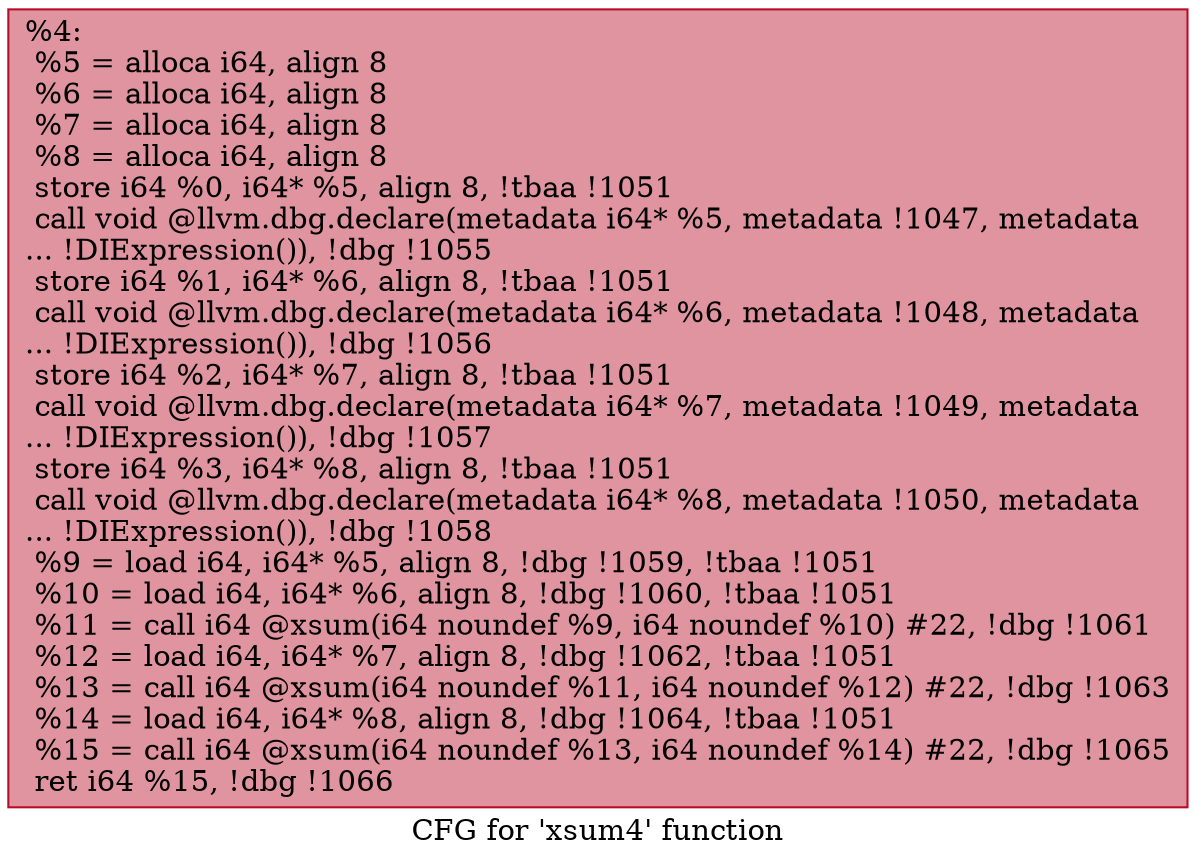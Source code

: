 digraph "CFG for 'xsum4' function" {
	label="CFG for 'xsum4' function";

	Node0x1c41750 [shape=record,color="#b70d28ff", style=filled, fillcolor="#b70d2870",label="{%4:\l  %5 = alloca i64, align 8\l  %6 = alloca i64, align 8\l  %7 = alloca i64, align 8\l  %8 = alloca i64, align 8\l  store i64 %0, i64* %5, align 8, !tbaa !1051\l  call void @llvm.dbg.declare(metadata i64* %5, metadata !1047, metadata\l... !DIExpression()), !dbg !1055\l  store i64 %1, i64* %6, align 8, !tbaa !1051\l  call void @llvm.dbg.declare(metadata i64* %6, metadata !1048, metadata\l... !DIExpression()), !dbg !1056\l  store i64 %2, i64* %7, align 8, !tbaa !1051\l  call void @llvm.dbg.declare(metadata i64* %7, metadata !1049, metadata\l... !DIExpression()), !dbg !1057\l  store i64 %3, i64* %8, align 8, !tbaa !1051\l  call void @llvm.dbg.declare(metadata i64* %8, metadata !1050, metadata\l... !DIExpression()), !dbg !1058\l  %9 = load i64, i64* %5, align 8, !dbg !1059, !tbaa !1051\l  %10 = load i64, i64* %6, align 8, !dbg !1060, !tbaa !1051\l  %11 = call i64 @xsum(i64 noundef %9, i64 noundef %10) #22, !dbg !1061\l  %12 = load i64, i64* %7, align 8, !dbg !1062, !tbaa !1051\l  %13 = call i64 @xsum(i64 noundef %11, i64 noundef %12) #22, !dbg !1063\l  %14 = load i64, i64* %8, align 8, !dbg !1064, !tbaa !1051\l  %15 = call i64 @xsum(i64 noundef %13, i64 noundef %14) #22, !dbg !1065\l  ret i64 %15, !dbg !1066\l}"];
}
